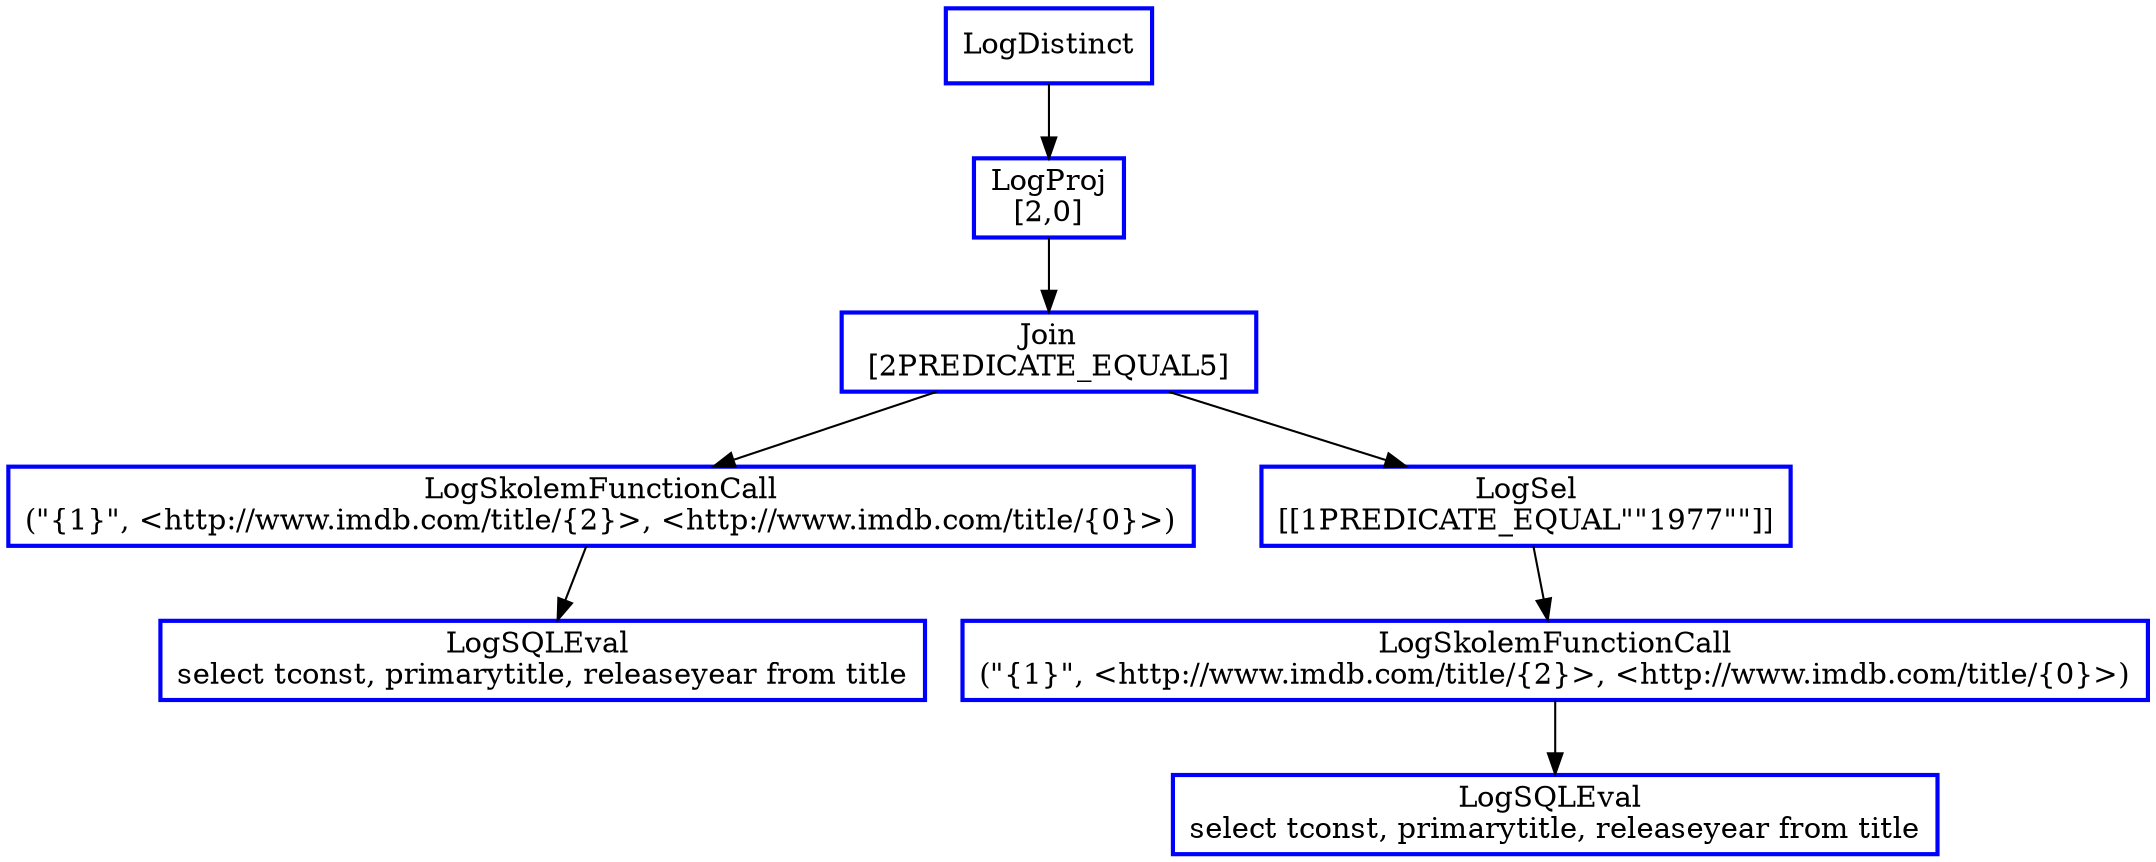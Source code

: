 digraph  g{
node [shape=rectangle, color=black, fontcolor=black, style=bold]
0 [label="LogDistinct" , color = blue] ; 
1 [label="LogProj
[2,0]" , color = blue] ; 
0 -> 1 ; 
2 [label="Join\n [2PREDICATE_EQUAL5] ", color = blue] ; 
1 -> 2 ; 
3 [label="LogSkolemFunctionCall
(\"{1}\", <http://www.imdb.com/title/{2}>, <http://www.imdb.com/title/{0}>)" , color = blue] ; 
2 -> 3 ; 
4 [label="LogSQLEval 
select tconst, primarytitle, releaseyear from title", color = blue] ; 
3 -> 4 ; 
5 [label="LogSel
[[1PREDICATE_EQUAL\"\"1977\"\"]]" , color = blue] ; 
2 -> 5 ; 
6 [label="LogSkolemFunctionCall
(\"{1}\", <http://www.imdb.com/title/{2}>, <http://www.imdb.com/title/{0}>)" , color = blue] ; 
5 -> 6 ; 
7 [label="LogSQLEval 
select tconst, primarytitle, releaseyear from title", color = blue] ; 
6 -> 7 ; 
}

